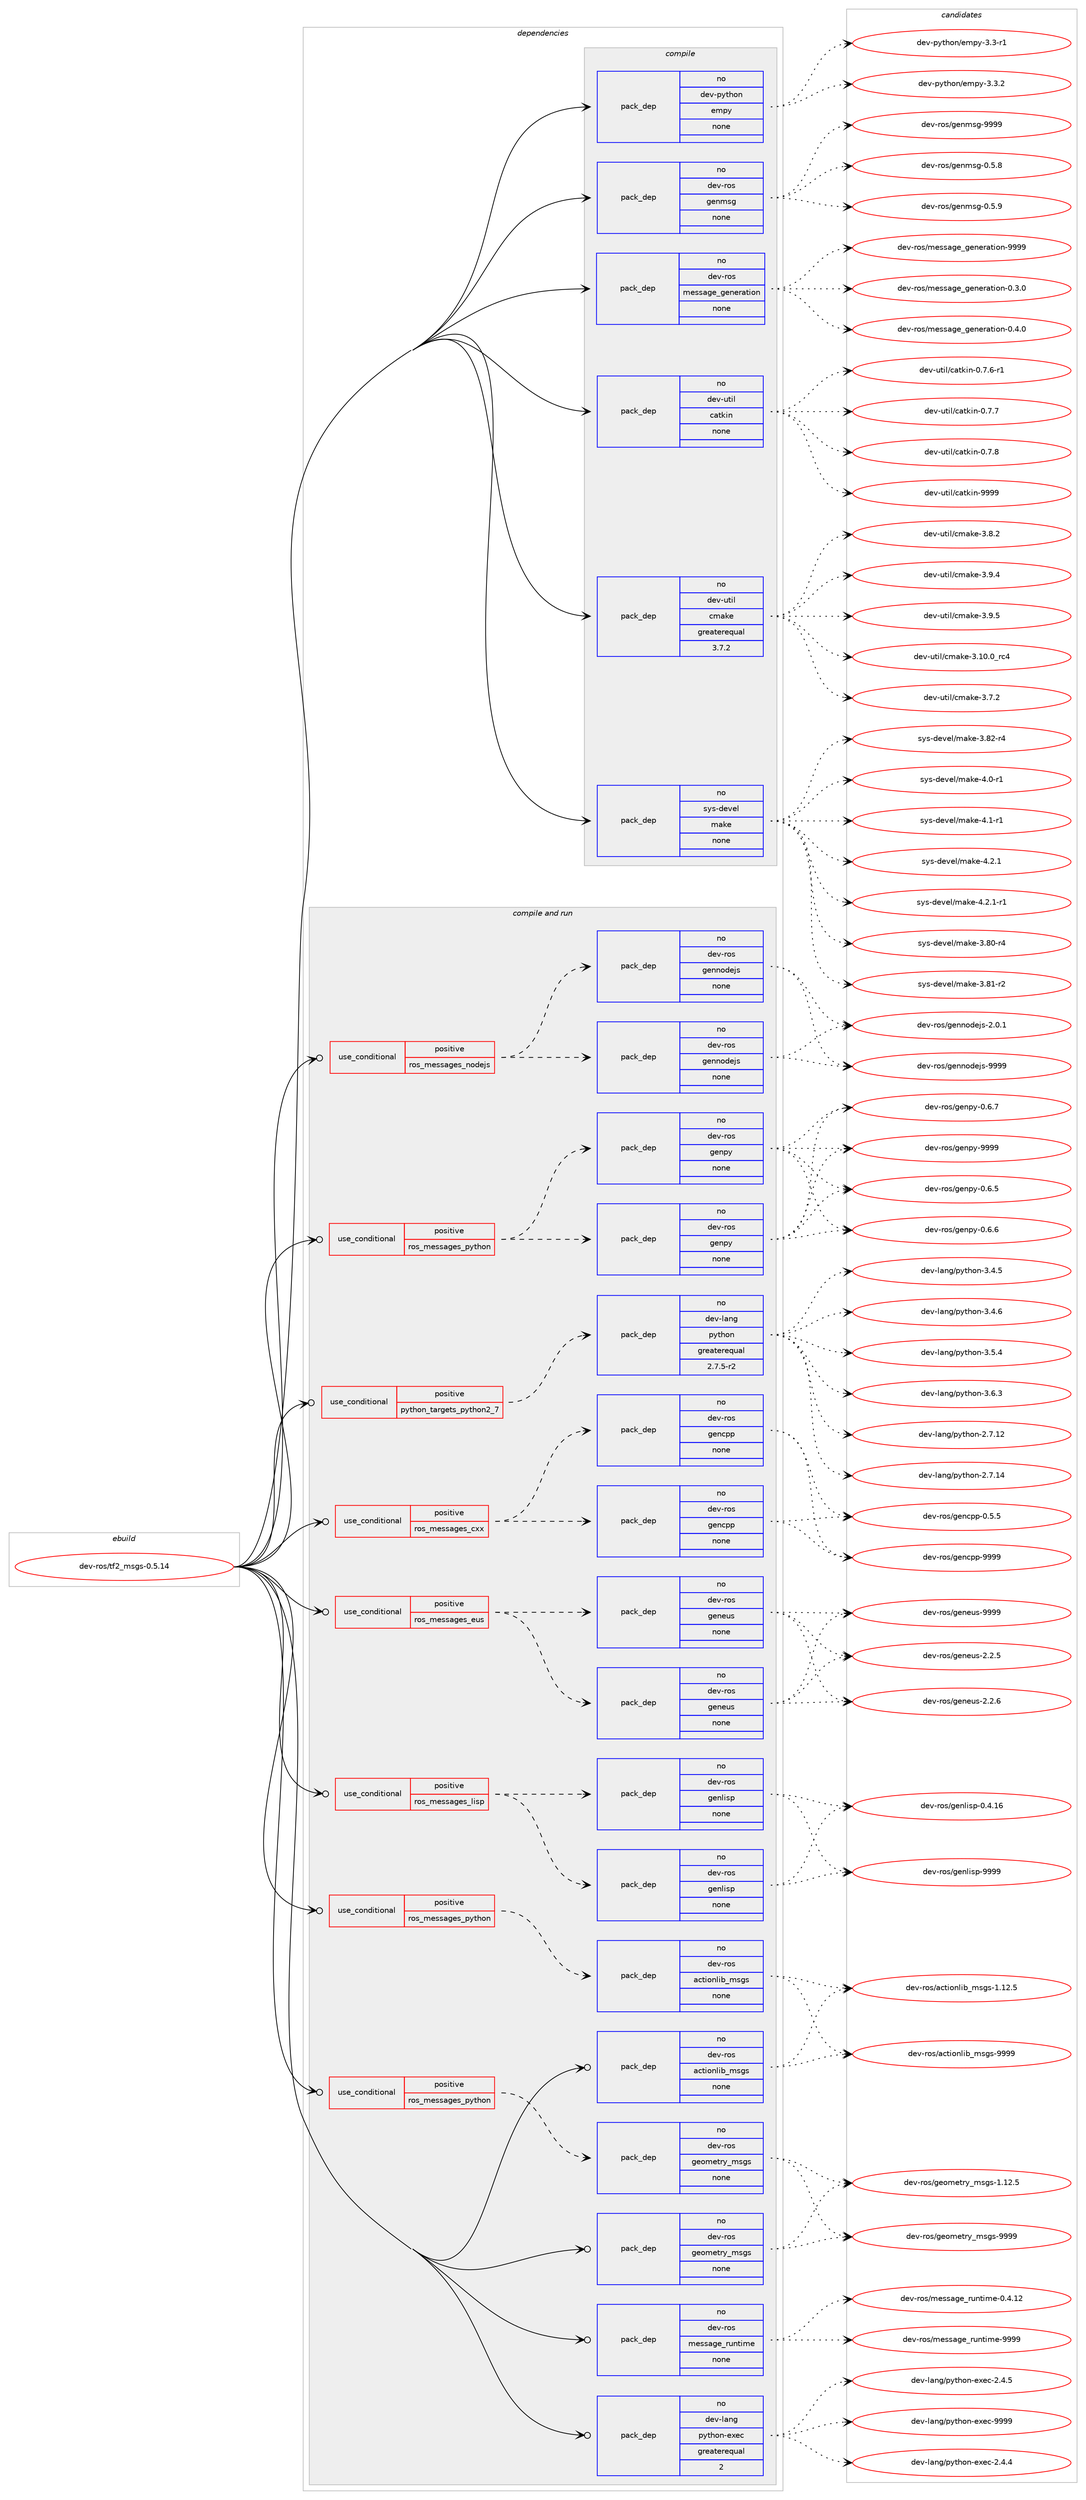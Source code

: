 digraph prolog {

# *************
# Graph options
# *************

newrank=true;
concentrate=true;
compound=true;
graph [rankdir=LR,fontname=Helvetica,fontsize=10,ranksep=1.5];#, ranksep=2.5, nodesep=0.2];
edge  [arrowhead=vee];
node  [fontname=Helvetica,fontsize=10];

# **********
# The ebuild
# **********

subgraph cluster_leftcol {
color=gray;
rank=same;
label=<<i>ebuild</i>>;
id [label="dev-ros/tf2_msgs-0.5.14", color=red, width=4, href="../dev-ros/tf2_msgs-0.5.14.svg"];
}

# ****************
# The dependencies
# ****************

subgraph cluster_midcol {
color=gray;
label=<<i>dependencies</i>>;
subgraph cluster_compile {
fillcolor="#eeeeee";
style=filled;
label=<<i>compile</i>>;
subgraph pack165929 {
dependency217778 [label=<<TABLE BORDER="0" CELLBORDER="1" CELLSPACING="0" CELLPADDING="4" WIDTH="220"><TR><TD ROWSPAN="6" CELLPADDING="30">pack_dep</TD></TR><TR><TD WIDTH="110">no</TD></TR><TR><TD>dev-python</TD></TR><TR><TD>empy</TD></TR><TR><TD>none</TD></TR><TR><TD></TD></TR></TABLE>>, shape=none, color=blue];
}
id:e -> dependency217778:w [weight=20,style="solid",arrowhead="vee"];
subgraph pack165930 {
dependency217779 [label=<<TABLE BORDER="0" CELLBORDER="1" CELLSPACING="0" CELLPADDING="4" WIDTH="220"><TR><TD ROWSPAN="6" CELLPADDING="30">pack_dep</TD></TR><TR><TD WIDTH="110">no</TD></TR><TR><TD>dev-ros</TD></TR><TR><TD>genmsg</TD></TR><TR><TD>none</TD></TR><TR><TD></TD></TR></TABLE>>, shape=none, color=blue];
}
id:e -> dependency217779:w [weight=20,style="solid",arrowhead="vee"];
subgraph pack165931 {
dependency217780 [label=<<TABLE BORDER="0" CELLBORDER="1" CELLSPACING="0" CELLPADDING="4" WIDTH="220"><TR><TD ROWSPAN="6" CELLPADDING="30">pack_dep</TD></TR><TR><TD WIDTH="110">no</TD></TR><TR><TD>dev-ros</TD></TR><TR><TD>message_generation</TD></TR><TR><TD>none</TD></TR><TR><TD></TD></TR></TABLE>>, shape=none, color=blue];
}
id:e -> dependency217780:w [weight=20,style="solid",arrowhead="vee"];
subgraph pack165932 {
dependency217781 [label=<<TABLE BORDER="0" CELLBORDER="1" CELLSPACING="0" CELLPADDING="4" WIDTH="220"><TR><TD ROWSPAN="6" CELLPADDING="30">pack_dep</TD></TR><TR><TD WIDTH="110">no</TD></TR><TR><TD>dev-util</TD></TR><TR><TD>catkin</TD></TR><TR><TD>none</TD></TR><TR><TD></TD></TR></TABLE>>, shape=none, color=blue];
}
id:e -> dependency217781:w [weight=20,style="solid",arrowhead="vee"];
subgraph pack165933 {
dependency217782 [label=<<TABLE BORDER="0" CELLBORDER="1" CELLSPACING="0" CELLPADDING="4" WIDTH="220"><TR><TD ROWSPAN="6" CELLPADDING="30">pack_dep</TD></TR><TR><TD WIDTH="110">no</TD></TR><TR><TD>dev-util</TD></TR><TR><TD>cmake</TD></TR><TR><TD>greaterequal</TD></TR><TR><TD>3.7.2</TD></TR></TABLE>>, shape=none, color=blue];
}
id:e -> dependency217782:w [weight=20,style="solid",arrowhead="vee"];
subgraph pack165934 {
dependency217783 [label=<<TABLE BORDER="0" CELLBORDER="1" CELLSPACING="0" CELLPADDING="4" WIDTH="220"><TR><TD ROWSPAN="6" CELLPADDING="30">pack_dep</TD></TR><TR><TD WIDTH="110">no</TD></TR><TR><TD>sys-devel</TD></TR><TR><TD>make</TD></TR><TR><TD>none</TD></TR><TR><TD></TD></TR></TABLE>>, shape=none, color=blue];
}
id:e -> dependency217783:w [weight=20,style="solid",arrowhead="vee"];
}
subgraph cluster_compileandrun {
fillcolor="#eeeeee";
style=filled;
label=<<i>compile and run</i>>;
subgraph cond47859 {
dependency217784 [label=<<TABLE BORDER="0" CELLBORDER="1" CELLSPACING="0" CELLPADDING="4"><TR><TD ROWSPAN="3" CELLPADDING="10">use_conditional</TD></TR><TR><TD>positive</TD></TR><TR><TD>python_targets_python2_7</TD></TR></TABLE>>, shape=none, color=red];
subgraph pack165935 {
dependency217785 [label=<<TABLE BORDER="0" CELLBORDER="1" CELLSPACING="0" CELLPADDING="4" WIDTH="220"><TR><TD ROWSPAN="6" CELLPADDING="30">pack_dep</TD></TR><TR><TD WIDTH="110">no</TD></TR><TR><TD>dev-lang</TD></TR><TR><TD>python</TD></TR><TR><TD>greaterequal</TD></TR><TR><TD>2.7.5-r2</TD></TR></TABLE>>, shape=none, color=blue];
}
dependency217784:e -> dependency217785:w [weight=20,style="dashed",arrowhead="vee"];
}
id:e -> dependency217784:w [weight=20,style="solid",arrowhead="odotvee"];
subgraph cond47860 {
dependency217786 [label=<<TABLE BORDER="0" CELLBORDER="1" CELLSPACING="0" CELLPADDING="4"><TR><TD ROWSPAN="3" CELLPADDING="10">use_conditional</TD></TR><TR><TD>positive</TD></TR><TR><TD>ros_messages_cxx</TD></TR></TABLE>>, shape=none, color=red];
subgraph pack165936 {
dependency217787 [label=<<TABLE BORDER="0" CELLBORDER="1" CELLSPACING="0" CELLPADDING="4" WIDTH="220"><TR><TD ROWSPAN="6" CELLPADDING="30">pack_dep</TD></TR><TR><TD WIDTH="110">no</TD></TR><TR><TD>dev-ros</TD></TR><TR><TD>gencpp</TD></TR><TR><TD>none</TD></TR><TR><TD></TD></TR></TABLE>>, shape=none, color=blue];
}
dependency217786:e -> dependency217787:w [weight=20,style="dashed",arrowhead="vee"];
subgraph pack165937 {
dependency217788 [label=<<TABLE BORDER="0" CELLBORDER="1" CELLSPACING="0" CELLPADDING="4" WIDTH="220"><TR><TD ROWSPAN="6" CELLPADDING="30">pack_dep</TD></TR><TR><TD WIDTH="110">no</TD></TR><TR><TD>dev-ros</TD></TR><TR><TD>gencpp</TD></TR><TR><TD>none</TD></TR><TR><TD></TD></TR></TABLE>>, shape=none, color=blue];
}
dependency217786:e -> dependency217788:w [weight=20,style="dashed",arrowhead="vee"];
}
id:e -> dependency217786:w [weight=20,style="solid",arrowhead="odotvee"];
subgraph cond47861 {
dependency217789 [label=<<TABLE BORDER="0" CELLBORDER="1" CELLSPACING="0" CELLPADDING="4"><TR><TD ROWSPAN="3" CELLPADDING="10">use_conditional</TD></TR><TR><TD>positive</TD></TR><TR><TD>ros_messages_eus</TD></TR></TABLE>>, shape=none, color=red];
subgraph pack165938 {
dependency217790 [label=<<TABLE BORDER="0" CELLBORDER="1" CELLSPACING="0" CELLPADDING="4" WIDTH="220"><TR><TD ROWSPAN="6" CELLPADDING="30">pack_dep</TD></TR><TR><TD WIDTH="110">no</TD></TR><TR><TD>dev-ros</TD></TR><TR><TD>geneus</TD></TR><TR><TD>none</TD></TR><TR><TD></TD></TR></TABLE>>, shape=none, color=blue];
}
dependency217789:e -> dependency217790:w [weight=20,style="dashed",arrowhead="vee"];
subgraph pack165939 {
dependency217791 [label=<<TABLE BORDER="0" CELLBORDER="1" CELLSPACING="0" CELLPADDING="4" WIDTH="220"><TR><TD ROWSPAN="6" CELLPADDING="30">pack_dep</TD></TR><TR><TD WIDTH="110">no</TD></TR><TR><TD>dev-ros</TD></TR><TR><TD>geneus</TD></TR><TR><TD>none</TD></TR><TR><TD></TD></TR></TABLE>>, shape=none, color=blue];
}
dependency217789:e -> dependency217791:w [weight=20,style="dashed",arrowhead="vee"];
}
id:e -> dependency217789:w [weight=20,style="solid",arrowhead="odotvee"];
subgraph cond47862 {
dependency217792 [label=<<TABLE BORDER="0" CELLBORDER="1" CELLSPACING="0" CELLPADDING="4"><TR><TD ROWSPAN="3" CELLPADDING="10">use_conditional</TD></TR><TR><TD>positive</TD></TR><TR><TD>ros_messages_lisp</TD></TR></TABLE>>, shape=none, color=red];
subgraph pack165940 {
dependency217793 [label=<<TABLE BORDER="0" CELLBORDER="1" CELLSPACING="0" CELLPADDING="4" WIDTH="220"><TR><TD ROWSPAN="6" CELLPADDING="30">pack_dep</TD></TR><TR><TD WIDTH="110">no</TD></TR><TR><TD>dev-ros</TD></TR><TR><TD>genlisp</TD></TR><TR><TD>none</TD></TR><TR><TD></TD></TR></TABLE>>, shape=none, color=blue];
}
dependency217792:e -> dependency217793:w [weight=20,style="dashed",arrowhead="vee"];
subgraph pack165941 {
dependency217794 [label=<<TABLE BORDER="0" CELLBORDER="1" CELLSPACING="0" CELLPADDING="4" WIDTH="220"><TR><TD ROWSPAN="6" CELLPADDING="30">pack_dep</TD></TR><TR><TD WIDTH="110">no</TD></TR><TR><TD>dev-ros</TD></TR><TR><TD>genlisp</TD></TR><TR><TD>none</TD></TR><TR><TD></TD></TR></TABLE>>, shape=none, color=blue];
}
dependency217792:e -> dependency217794:w [weight=20,style="dashed",arrowhead="vee"];
}
id:e -> dependency217792:w [weight=20,style="solid",arrowhead="odotvee"];
subgraph cond47863 {
dependency217795 [label=<<TABLE BORDER="0" CELLBORDER="1" CELLSPACING="0" CELLPADDING="4"><TR><TD ROWSPAN="3" CELLPADDING="10">use_conditional</TD></TR><TR><TD>positive</TD></TR><TR><TD>ros_messages_nodejs</TD></TR></TABLE>>, shape=none, color=red];
subgraph pack165942 {
dependency217796 [label=<<TABLE BORDER="0" CELLBORDER="1" CELLSPACING="0" CELLPADDING="4" WIDTH="220"><TR><TD ROWSPAN="6" CELLPADDING="30">pack_dep</TD></TR><TR><TD WIDTH="110">no</TD></TR><TR><TD>dev-ros</TD></TR><TR><TD>gennodejs</TD></TR><TR><TD>none</TD></TR><TR><TD></TD></TR></TABLE>>, shape=none, color=blue];
}
dependency217795:e -> dependency217796:w [weight=20,style="dashed",arrowhead="vee"];
subgraph pack165943 {
dependency217797 [label=<<TABLE BORDER="0" CELLBORDER="1" CELLSPACING="0" CELLPADDING="4" WIDTH="220"><TR><TD ROWSPAN="6" CELLPADDING="30">pack_dep</TD></TR><TR><TD WIDTH="110">no</TD></TR><TR><TD>dev-ros</TD></TR><TR><TD>gennodejs</TD></TR><TR><TD>none</TD></TR><TR><TD></TD></TR></TABLE>>, shape=none, color=blue];
}
dependency217795:e -> dependency217797:w [weight=20,style="dashed",arrowhead="vee"];
}
id:e -> dependency217795:w [weight=20,style="solid",arrowhead="odotvee"];
subgraph cond47864 {
dependency217798 [label=<<TABLE BORDER="0" CELLBORDER="1" CELLSPACING="0" CELLPADDING="4"><TR><TD ROWSPAN="3" CELLPADDING="10">use_conditional</TD></TR><TR><TD>positive</TD></TR><TR><TD>ros_messages_python</TD></TR></TABLE>>, shape=none, color=red];
subgraph pack165944 {
dependency217799 [label=<<TABLE BORDER="0" CELLBORDER="1" CELLSPACING="0" CELLPADDING="4" WIDTH="220"><TR><TD ROWSPAN="6" CELLPADDING="30">pack_dep</TD></TR><TR><TD WIDTH="110">no</TD></TR><TR><TD>dev-ros</TD></TR><TR><TD>actionlib_msgs</TD></TR><TR><TD>none</TD></TR><TR><TD></TD></TR></TABLE>>, shape=none, color=blue];
}
dependency217798:e -> dependency217799:w [weight=20,style="dashed",arrowhead="vee"];
}
id:e -> dependency217798:w [weight=20,style="solid",arrowhead="odotvee"];
subgraph cond47865 {
dependency217800 [label=<<TABLE BORDER="0" CELLBORDER="1" CELLSPACING="0" CELLPADDING="4"><TR><TD ROWSPAN="3" CELLPADDING="10">use_conditional</TD></TR><TR><TD>positive</TD></TR><TR><TD>ros_messages_python</TD></TR></TABLE>>, shape=none, color=red];
subgraph pack165945 {
dependency217801 [label=<<TABLE BORDER="0" CELLBORDER="1" CELLSPACING="0" CELLPADDING="4" WIDTH="220"><TR><TD ROWSPAN="6" CELLPADDING="30">pack_dep</TD></TR><TR><TD WIDTH="110">no</TD></TR><TR><TD>dev-ros</TD></TR><TR><TD>genpy</TD></TR><TR><TD>none</TD></TR><TR><TD></TD></TR></TABLE>>, shape=none, color=blue];
}
dependency217800:e -> dependency217801:w [weight=20,style="dashed",arrowhead="vee"];
subgraph pack165946 {
dependency217802 [label=<<TABLE BORDER="0" CELLBORDER="1" CELLSPACING="0" CELLPADDING="4" WIDTH="220"><TR><TD ROWSPAN="6" CELLPADDING="30">pack_dep</TD></TR><TR><TD WIDTH="110">no</TD></TR><TR><TD>dev-ros</TD></TR><TR><TD>genpy</TD></TR><TR><TD>none</TD></TR><TR><TD></TD></TR></TABLE>>, shape=none, color=blue];
}
dependency217800:e -> dependency217802:w [weight=20,style="dashed",arrowhead="vee"];
}
id:e -> dependency217800:w [weight=20,style="solid",arrowhead="odotvee"];
subgraph cond47866 {
dependency217803 [label=<<TABLE BORDER="0" CELLBORDER="1" CELLSPACING="0" CELLPADDING="4"><TR><TD ROWSPAN="3" CELLPADDING="10">use_conditional</TD></TR><TR><TD>positive</TD></TR><TR><TD>ros_messages_python</TD></TR></TABLE>>, shape=none, color=red];
subgraph pack165947 {
dependency217804 [label=<<TABLE BORDER="0" CELLBORDER="1" CELLSPACING="0" CELLPADDING="4" WIDTH="220"><TR><TD ROWSPAN="6" CELLPADDING="30">pack_dep</TD></TR><TR><TD WIDTH="110">no</TD></TR><TR><TD>dev-ros</TD></TR><TR><TD>geometry_msgs</TD></TR><TR><TD>none</TD></TR><TR><TD></TD></TR></TABLE>>, shape=none, color=blue];
}
dependency217803:e -> dependency217804:w [weight=20,style="dashed",arrowhead="vee"];
}
id:e -> dependency217803:w [weight=20,style="solid",arrowhead="odotvee"];
subgraph pack165948 {
dependency217805 [label=<<TABLE BORDER="0" CELLBORDER="1" CELLSPACING="0" CELLPADDING="4" WIDTH="220"><TR><TD ROWSPAN="6" CELLPADDING="30">pack_dep</TD></TR><TR><TD WIDTH="110">no</TD></TR><TR><TD>dev-lang</TD></TR><TR><TD>python-exec</TD></TR><TR><TD>greaterequal</TD></TR><TR><TD>2</TD></TR></TABLE>>, shape=none, color=blue];
}
id:e -> dependency217805:w [weight=20,style="solid",arrowhead="odotvee"];
subgraph pack165949 {
dependency217806 [label=<<TABLE BORDER="0" CELLBORDER="1" CELLSPACING="0" CELLPADDING="4" WIDTH="220"><TR><TD ROWSPAN="6" CELLPADDING="30">pack_dep</TD></TR><TR><TD WIDTH="110">no</TD></TR><TR><TD>dev-ros</TD></TR><TR><TD>actionlib_msgs</TD></TR><TR><TD>none</TD></TR><TR><TD></TD></TR></TABLE>>, shape=none, color=blue];
}
id:e -> dependency217806:w [weight=20,style="solid",arrowhead="odotvee"];
subgraph pack165950 {
dependency217807 [label=<<TABLE BORDER="0" CELLBORDER="1" CELLSPACING="0" CELLPADDING="4" WIDTH="220"><TR><TD ROWSPAN="6" CELLPADDING="30">pack_dep</TD></TR><TR><TD WIDTH="110">no</TD></TR><TR><TD>dev-ros</TD></TR><TR><TD>geometry_msgs</TD></TR><TR><TD>none</TD></TR><TR><TD></TD></TR></TABLE>>, shape=none, color=blue];
}
id:e -> dependency217807:w [weight=20,style="solid",arrowhead="odotvee"];
subgraph pack165951 {
dependency217808 [label=<<TABLE BORDER="0" CELLBORDER="1" CELLSPACING="0" CELLPADDING="4" WIDTH="220"><TR><TD ROWSPAN="6" CELLPADDING="30">pack_dep</TD></TR><TR><TD WIDTH="110">no</TD></TR><TR><TD>dev-ros</TD></TR><TR><TD>message_runtime</TD></TR><TR><TD>none</TD></TR><TR><TD></TD></TR></TABLE>>, shape=none, color=blue];
}
id:e -> dependency217808:w [weight=20,style="solid",arrowhead="odotvee"];
}
subgraph cluster_run {
fillcolor="#eeeeee";
style=filled;
label=<<i>run</i>>;
}
}

# **************
# The candidates
# **************

subgraph cluster_choices {
rank=same;
color=gray;
label=<<i>candidates</i>>;

subgraph choice165929 {
color=black;
nodesep=1;
choice1001011184511212111610411111047101109112121455146514511449 [label="dev-python/empy-3.3-r1", color=red, width=4,href="../dev-python/empy-3.3-r1.svg"];
choice1001011184511212111610411111047101109112121455146514650 [label="dev-python/empy-3.3.2", color=red, width=4,href="../dev-python/empy-3.3.2.svg"];
dependency217778:e -> choice1001011184511212111610411111047101109112121455146514511449:w [style=dotted,weight="100"];
dependency217778:e -> choice1001011184511212111610411111047101109112121455146514650:w [style=dotted,weight="100"];
}
subgraph choice165930 {
color=black;
nodesep=1;
choice1001011184511411111547103101110109115103454846534656 [label="dev-ros/genmsg-0.5.8", color=red, width=4,href="../dev-ros/genmsg-0.5.8.svg"];
choice1001011184511411111547103101110109115103454846534657 [label="dev-ros/genmsg-0.5.9", color=red, width=4,href="../dev-ros/genmsg-0.5.9.svg"];
choice10010111845114111115471031011101091151034557575757 [label="dev-ros/genmsg-9999", color=red, width=4,href="../dev-ros/genmsg-9999.svg"];
dependency217779:e -> choice1001011184511411111547103101110109115103454846534656:w [style=dotted,weight="100"];
dependency217779:e -> choice1001011184511411111547103101110109115103454846534657:w [style=dotted,weight="100"];
dependency217779:e -> choice10010111845114111115471031011101091151034557575757:w [style=dotted,weight="100"];
}
subgraph choice165931 {
color=black;
nodesep=1;
choice1001011184511411111547109101115115971031019510310111010111497116105111110454846514648 [label="dev-ros/message_generation-0.3.0", color=red, width=4,href="../dev-ros/message_generation-0.3.0.svg"];
choice1001011184511411111547109101115115971031019510310111010111497116105111110454846524648 [label="dev-ros/message_generation-0.4.0", color=red, width=4,href="../dev-ros/message_generation-0.4.0.svg"];
choice10010111845114111115471091011151159710310195103101110101114971161051111104557575757 [label="dev-ros/message_generation-9999", color=red, width=4,href="../dev-ros/message_generation-9999.svg"];
dependency217780:e -> choice1001011184511411111547109101115115971031019510310111010111497116105111110454846514648:w [style=dotted,weight="100"];
dependency217780:e -> choice1001011184511411111547109101115115971031019510310111010111497116105111110454846524648:w [style=dotted,weight="100"];
dependency217780:e -> choice10010111845114111115471091011151159710310195103101110101114971161051111104557575757:w [style=dotted,weight="100"];
}
subgraph choice165932 {
color=black;
nodesep=1;
choice100101118451171161051084799971161071051104548465546544511449 [label="dev-util/catkin-0.7.6-r1", color=red, width=4,href="../dev-util/catkin-0.7.6-r1.svg"];
choice10010111845117116105108479997116107105110454846554655 [label="dev-util/catkin-0.7.7", color=red, width=4,href="../dev-util/catkin-0.7.7.svg"];
choice10010111845117116105108479997116107105110454846554656 [label="dev-util/catkin-0.7.8", color=red, width=4,href="../dev-util/catkin-0.7.8.svg"];
choice100101118451171161051084799971161071051104557575757 [label="dev-util/catkin-9999", color=red, width=4,href="../dev-util/catkin-9999.svg"];
dependency217781:e -> choice100101118451171161051084799971161071051104548465546544511449:w [style=dotted,weight="100"];
dependency217781:e -> choice10010111845117116105108479997116107105110454846554655:w [style=dotted,weight="100"];
dependency217781:e -> choice10010111845117116105108479997116107105110454846554656:w [style=dotted,weight="100"];
dependency217781:e -> choice100101118451171161051084799971161071051104557575757:w [style=dotted,weight="100"];
}
subgraph choice165933 {
color=black;
nodesep=1;
choice1001011184511711610510847991099710710145514649484648951149952 [label="dev-util/cmake-3.10.0_rc4", color=red, width=4,href="../dev-util/cmake-3.10.0_rc4.svg"];
choice10010111845117116105108479910997107101455146554650 [label="dev-util/cmake-3.7.2", color=red, width=4,href="../dev-util/cmake-3.7.2.svg"];
choice10010111845117116105108479910997107101455146564650 [label="dev-util/cmake-3.8.2", color=red, width=4,href="../dev-util/cmake-3.8.2.svg"];
choice10010111845117116105108479910997107101455146574652 [label="dev-util/cmake-3.9.4", color=red, width=4,href="../dev-util/cmake-3.9.4.svg"];
choice10010111845117116105108479910997107101455146574653 [label="dev-util/cmake-3.9.5", color=red, width=4,href="../dev-util/cmake-3.9.5.svg"];
dependency217782:e -> choice1001011184511711610510847991099710710145514649484648951149952:w [style=dotted,weight="100"];
dependency217782:e -> choice10010111845117116105108479910997107101455146554650:w [style=dotted,weight="100"];
dependency217782:e -> choice10010111845117116105108479910997107101455146564650:w [style=dotted,weight="100"];
dependency217782:e -> choice10010111845117116105108479910997107101455146574652:w [style=dotted,weight="100"];
dependency217782:e -> choice10010111845117116105108479910997107101455146574653:w [style=dotted,weight="100"];
}
subgraph choice165934 {
color=black;
nodesep=1;
choice11512111545100101118101108471099710710145514656484511452 [label="sys-devel/make-3.80-r4", color=red, width=4,href="../sys-devel/make-3.80-r4.svg"];
choice11512111545100101118101108471099710710145514656494511450 [label="sys-devel/make-3.81-r2", color=red, width=4,href="../sys-devel/make-3.81-r2.svg"];
choice11512111545100101118101108471099710710145514656504511452 [label="sys-devel/make-3.82-r4", color=red, width=4,href="../sys-devel/make-3.82-r4.svg"];
choice115121115451001011181011084710997107101455246484511449 [label="sys-devel/make-4.0-r1", color=red, width=4,href="../sys-devel/make-4.0-r1.svg"];
choice115121115451001011181011084710997107101455246494511449 [label="sys-devel/make-4.1-r1", color=red, width=4,href="../sys-devel/make-4.1-r1.svg"];
choice115121115451001011181011084710997107101455246504649 [label="sys-devel/make-4.2.1", color=red, width=4,href="../sys-devel/make-4.2.1.svg"];
choice1151211154510010111810110847109971071014552465046494511449 [label="sys-devel/make-4.2.1-r1", color=red, width=4,href="../sys-devel/make-4.2.1-r1.svg"];
dependency217783:e -> choice11512111545100101118101108471099710710145514656484511452:w [style=dotted,weight="100"];
dependency217783:e -> choice11512111545100101118101108471099710710145514656494511450:w [style=dotted,weight="100"];
dependency217783:e -> choice11512111545100101118101108471099710710145514656504511452:w [style=dotted,weight="100"];
dependency217783:e -> choice115121115451001011181011084710997107101455246484511449:w [style=dotted,weight="100"];
dependency217783:e -> choice115121115451001011181011084710997107101455246494511449:w [style=dotted,weight="100"];
dependency217783:e -> choice115121115451001011181011084710997107101455246504649:w [style=dotted,weight="100"];
dependency217783:e -> choice1151211154510010111810110847109971071014552465046494511449:w [style=dotted,weight="100"];
}
subgraph choice165935 {
color=black;
nodesep=1;
choice10010111845108971101034711212111610411111045504655464950 [label="dev-lang/python-2.7.12", color=red, width=4,href="../dev-lang/python-2.7.12.svg"];
choice10010111845108971101034711212111610411111045504655464952 [label="dev-lang/python-2.7.14", color=red, width=4,href="../dev-lang/python-2.7.14.svg"];
choice100101118451089711010347112121116104111110455146524653 [label="dev-lang/python-3.4.5", color=red, width=4,href="../dev-lang/python-3.4.5.svg"];
choice100101118451089711010347112121116104111110455146524654 [label="dev-lang/python-3.4.6", color=red, width=4,href="../dev-lang/python-3.4.6.svg"];
choice100101118451089711010347112121116104111110455146534652 [label="dev-lang/python-3.5.4", color=red, width=4,href="../dev-lang/python-3.5.4.svg"];
choice100101118451089711010347112121116104111110455146544651 [label="dev-lang/python-3.6.3", color=red, width=4,href="../dev-lang/python-3.6.3.svg"];
dependency217785:e -> choice10010111845108971101034711212111610411111045504655464950:w [style=dotted,weight="100"];
dependency217785:e -> choice10010111845108971101034711212111610411111045504655464952:w [style=dotted,weight="100"];
dependency217785:e -> choice100101118451089711010347112121116104111110455146524653:w [style=dotted,weight="100"];
dependency217785:e -> choice100101118451089711010347112121116104111110455146524654:w [style=dotted,weight="100"];
dependency217785:e -> choice100101118451089711010347112121116104111110455146534652:w [style=dotted,weight="100"];
dependency217785:e -> choice100101118451089711010347112121116104111110455146544651:w [style=dotted,weight="100"];
}
subgraph choice165936 {
color=black;
nodesep=1;
choice100101118451141111154710310111099112112454846534653 [label="dev-ros/gencpp-0.5.5", color=red, width=4,href="../dev-ros/gencpp-0.5.5.svg"];
choice1001011184511411111547103101110991121124557575757 [label="dev-ros/gencpp-9999", color=red, width=4,href="../dev-ros/gencpp-9999.svg"];
dependency217787:e -> choice100101118451141111154710310111099112112454846534653:w [style=dotted,weight="100"];
dependency217787:e -> choice1001011184511411111547103101110991121124557575757:w [style=dotted,weight="100"];
}
subgraph choice165937 {
color=black;
nodesep=1;
choice100101118451141111154710310111099112112454846534653 [label="dev-ros/gencpp-0.5.5", color=red, width=4,href="../dev-ros/gencpp-0.5.5.svg"];
choice1001011184511411111547103101110991121124557575757 [label="dev-ros/gencpp-9999", color=red, width=4,href="../dev-ros/gencpp-9999.svg"];
dependency217788:e -> choice100101118451141111154710310111099112112454846534653:w [style=dotted,weight="100"];
dependency217788:e -> choice1001011184511411111547103101110991121124557575757:w [style=dotted,weight="100"];
}
subgraph choice165938 {
color=black;
nodesep=1;
choice1001011184511411111547103101110101117115455046504653 [label="dev-ros/geneus-2.2.5", color=red, width=4,href="../dev-ros/geneus-2.2.5.svg"];
choice1001011184511411111547103101110101117115455046504654 [label="dev-ros/geneus-2.2.6", color=red, width=4,href="../dev-ros/geneus-2.2.6.svg"];
choice10010111845114111115471031011101011171154557575757 [label="dev-ros/geneus-9999", color=red, width=4,href="../dev-ros/geneus-9999.svg"];
dependency217790:e -> choice1001011184511411111547103101110101117115455046504653:w [style=dotted,weight="100"];
dependency217790:e -> choice1001011184511411111547103101110101117115455046504654:w [style=dotted,weight="100"];
dependency217790:e -> choice10010111845114111115471031011101011171154557575757:w [style=dotted,weight="100"];
}
subgraph choice165939 {
color=black;
nodesep=1;
choice1001011184511411111547103101110101117115455046504653 [label="dev-ros/geneus-2.2.5", color=red, width=4,href="../dev-ros/geneus-2.2.5.svg"];
choice1001011184511411111547103101110101117115455046504654 [label="dev-ros/geneus-2.2.6", color=red, width=4,href="../dev-ros/geneus-2.2.6.svg"];
choice10010111845114111115471031011101011171154557575757 [label="dev-ros/geneus-9999", color=red, width=4,href="../dev-ros/geneus-9999.svg"];
dependency217791:e -> choice1001011184511411111547103101110101117115455046504653:w [style=dotted,weight="100"];
dependency217791:e -> choice1001011184511411111547103101110101117115455046504654:w [style=dotted,weight="100"];
dependency217791:e -> choice10010111845114111115471031011101011171154557575757:w [style=dotted,weight="100"];
}
subgraph choice165940 {
color=black;
nodesep=1;
choice100101118451141111154710310111010810511511245484652464954 [label="dev-ros/genlisp-0.4.16", color=red, width=4,href="../dev-ros/genlisp-0.4.16.svg"];
choice10010111845114111115471031011101081051151124557575757 [label="dev-ros/genlisp-9999", color=red, width=4,href="../dev-ros/genlisp-9999.svg"];
dependency217793:e -> choice100101118451141111154710310111010810511511245484652464954:w [style=dotted,weight="100"];
dependency217793:e -> choice10010111845114111115471031011101081051151124557575757:w [style=dotted,weight="100"];
}
subgraph choice165941 {
color=black;
nodesep=1;
choice100101118451141111154710310111010810511511245484652464954 [label="dev-ros/genlisp-0.4.16", color=red, width=4,href="../dev-ros/genlisp-0.4.16.svg"];
choice10010111845114111115471031011101081051151124557575757 [label="dev-ros/genlisp-9999", color=red, width=4,href="../dev-ros/genlisp-9999.svg"];
dependency217794:e -> choice100101118451141111154710310111010810511511245484652464954:w [style=dotted,weight="100"];
dependency217794:e -> choice10010111845114111115471031011101081051151124557575757:w [style=dotted,weight="100"];
}
subgraph choice165942 {
color=black;
nodesep=1;
choice1001011184511411111547103101110110111100101106115455046484649 [label="dev-ros/gennodejs-2.0.1", color=red, width=4,href="../dev-ros/gennodejs-2.0.1.svg"];
choice10010111845114111115471031011101101111001011061154557575757 [label="dev-ros/gennodejs-9999", color=red, width=4,href="../dev-ros/gennodejs-9999.svg"];
dependency217796:e -> choice1001011184511411111547103101110110111100101106115455046484649:w [style=dotted,weight="100"];
dependency217796:e -> choice10010111845114111115471031011101101111001011061154557575757:w [style=dotted,weight="100"];
}
subgraph choice165943 {
color=black;
nodesep=1;
choice1001011184511411111547103101110110111100101106115455046484649 [label="dev-ros/gennodejs-2.0.1", color=red, width=4,href="../dev-ros/gennodejs-2.0.1.svg"];
choice10010111845114111115471031011101101111001011061154557575757 [label="dev-ros/gennodejs-9999", color=red, width=4,href="../dev-ros/gennodejs-9999.svg"];
dependency217797:e -> choice1001011184511411111547103101110110111100101106115455046484649:w [style=dotted,weight="100"];
dependency217797:e -> choice10010111845114111115471031011101101111001011061154557575757:w [style=dotted,weight="100"];
}
subgraph choice165944 {
color=black;
nodesep=1;
choice10010111845114111115479799116105111110108105989510911510311545494649504653 [label="dev-ros/actionlib_msgs-1.12.5", color=red, width=4,href="../dev-ros/actionlib_msgs-1.12.5.svg"];
choice1001011184511411111547979911610511111010810598951091151031154557575757 [label="dev-ros/actionlib_msgs-9999", color=red, width=4,href="../dev-ros/actionlib_msgs-9999.svg"];
dependency217799:e -> choice10010111845114111115479799116105111110108105989510911510311545494649504653:w [style=dotted,weight="100"];
dependency217799:e -> choice1001011184511411111547979911610511111010810598951091151031154557575757:w [style=dotted,weight="100"];
}
subgraph choice165945 {
color=black;
nodesep=1;
choice1001011184511411111547103101110112121454846544653 [label="dev-ros/genpy-0.6.5", color=red, width=4,href="../dev-ros/genpy-0.6.5.svg"];
choice1001011184511411111547103101110112121454846544654 [label="dev-ros/genpy-0.6.6", color=red, width=4,href="../dev-ros/genpy-0.6.6.svg"];
choice1001011184511411111547103101110112121454846544655 [label="dev-ros/genpy-0.6.7", color=red, width=4,href="../dev-ros/genpy-0.6.7.svg"];
choice10010111845114111115471031011101121214557575757 [label="dev-ros/genpy-9999", color=red, width=4,href="../dev-ros/genpy-9999.svg"];
dependency217801:e -> choice1001011184511411111547103101110112121454846544653:w [style=dotted,weight="100"];
dependency217801:e -> choice1001011184511411111547103101110112121454846544654:w [style=dotted,weight="100"];
dependency217801:e -> choice1001011184511411111547103101110112121454846544655:w [style=dotted,weight="100"];
dependency217801:e -> choice10010111845114111115471031011101121214557575757:w [style=dotted,weight="100"];
}
subgraph choice165946 {
color=black;
nodesep=1;
choice1001011184511411111547103101110112121454846544653 [label="dev-ros/genpy-0.6.5", color=red, width=4,href="../dev-ros/genpy-0.6.5.svg"];
choice1001011184511411111547103101110112121454846544654 [label="dev-ros/genpy-0.6.6", color=red, width=4,href="../dev-ros/genpy-0.6.6.svg"];
choice1001011184511411111547103101110112121454846544655 [label="dev-ros/genpy-0.6.7", color=red, width=4,href="../dev-ros/genpy-0.6.7.svg"];
choice10010111845114111115471031011101121214557575757 [label="dev-ros/genpy-9999", color=red, width=4,href="../dev-ros/genpy-9999.svg"];
dependency217802:e -> choice1001011184511411111547103101110112121454846544653:w [style=dotted,weight="100"];
dependency217802:e -> choice1001011184511411111547103101110112121454846544654:w [style=dotted,weight="100"];
dependency217802:e -> choice1001011184511411111547103101110112121454846544655:w [style=dotted,weight="100"];
dependency217802:e -> choice10010111845114111115471031011101121214557575757:w [style=dotted,weight="100"];
}
subgraph choice165947 {
color=black;
nodesep=1;
choice10010111845114111115471031011111091011161141219510911510311545494649504653 [label="dev-ros/geometry_msgs-1.12.5", color=red, width=4,href="../dev-ros/geometry_msgs-1.12.5.svg"];
choice1001011184511411111547103101111109101116114121951091151031154557575757 [label="dev-ros/geometry_msgs-9999", color=red, width=4,href="../dev-ros/geometry_msgs-9999.svg"];
dependency217804:e -> choice10010111845114111115471031011111091011161141219510911510311545494649504653:w [style=dotted,weight="100"];
dependency217804:e -> choice1001011184511411111547103101111109101116114121951091151031154557575757:w [style=dotted,weight="100"];
}
subgraph choice165948 {
color=black;
nodesep=1;
choice1001011184510897110103471121211161041111104510112010199455046524652 [label="dev-lang/python-exec-2.4.4", color=red, width=4,href="../dev-lang/python-exec-2.4.4.svg"];
choice1001011184510897110103471121211161041111104510112010199455046524653 [label="dev-lang/python-exec-2.4.5", color=red, width=4,href="../dev-lang/python-exec-2.4.5.svg"];
choice10010111845108971101034711212111610411111045101120101994557575757 [label="dev-lang/python-exec-9999", color=red, width=4,href="../dev-lang/python-exec-9999.svg"];
dependency217805:e -> choice1001011184510897110103471121211161041111104510112010199455046524652:w [style=dotted,weight="100"];
dependency217805:e -> choice1001011184510897110103471121211161041111104510112010199455046524653:w [style=dotted,weight="100"];
dependency217805:e -> choice10010111845108971101034711212111610411111045101120101994557575757:w [style=dotted,weight="100"];
}
subgraph choice165949 {
color=black;
nodesep=1;
choice10010111845114111115479799116105111110108105989510911510311545494649504653 [label="dev-ros/actionlib_msgs-1.12.5", color=red, width=4,href="../dev-ros/actionlib_msgs-1.12.5.svg"];
choice1001011184511411111547979911610511111010810598951091151031154557575757 [label="dev-ros/actionlib_msgs-9999", color=red, width=4,href="../dev-ros/actionlib_msgs-9999.svg"];
dependency217806:e -> choice10010111845114111115479799116105111110108105989510911510311545494649504653:w [style=dotted,weight="100"];
dependency217806:e -> choice1001011184511411111547979911610511111010810598951091151031154557575757:w [style=dotted,weight="100"];
}
subgraph choice165950 {
color=black;
nodesep=1;
choice10010111845114111115471031011111091011161141219510911510311545494649504653 [label="dev-ros/geometry_msgs-1.12.5", color=red, width=4,href="../dev-ros/geometry_msgs-1.12.5.svg"];
choice1001011184511411111547103101111109101116114121951091151031154557575757 [label="dev-ros/geometry_msgs-9999", color=red, width=4,href="../dev-ros/geometry_msgs-9999.svg"];
dependency217807:e -> choice10010111845114111115471031011111091011161141219510911510311545494649504653:w [style=dotted,weight="100"];
dependency217807:e -> choice1001011184511411111547103101111109101116114121951091151031154557575757:w [style=dotted,weight="100"];
}
subgraph choice165951 {
color=black;
nodesep=1;
choice1001011184511411111547109101115115971031019511411711011610510910145484652464950 [label="dev-ros/message_runtime-0.4.12", color=red, width=4,href="../dev-ros/message_runtime-0.4.12.svg"];
choice100101118451141111154710910111511597103101951141171101161051091014557575757 [label="dev-ros/message_runtime-9999", color=red, width=4,href="../dev-ros/message_runtime-9999.svg"];
dependency217808:e -> choice1001011184511411111547109101115115971031019511411711011610510910145484652464950:w [style=dotted,weight="100"];
dependency217808:e -> choice100101118451141111154710910111511597103101951141171101161051091014557575757:w [style=dotted,weight="100"];
}
}

}
